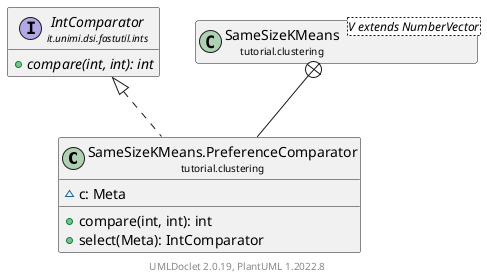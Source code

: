 @startuml
    remove .*\.(Instance|Par|Parameterizer|Factory)$
    set namespaceSeparator none
    hide empty fields
    hide empty methods

    class "<size:14>SameSizeKMeans.PreferenceComparator\n<size:10>tutorial.clustering" as tutorial.clustering.SameSizeKMeans.PreferenceComparator [[SameSizeKMeans.PreferenceComparator.html]] {
        ~c: Meta
        +compare(int, int): int
        +select(Meta): IntComparator
    }

    interface "<size:14>IntComparator\n<size:10>it.unimi.dsi.fastutil.ints" as it.unimi.dsi.fastutil.ints.IntComparator {
        {abstract} +compare(int, int): int
    }
    class "<size:14>SameSizeKMeans\n<size:10>tutorial.clustering" as tutorial.clustering.SameSizeKMeans<V extends NumberVector> [[SameSizeKMeans.html]]

    it.unimi.dsi.fastutil.ints.IntComparator <|.. tutorial.clustering.SameSizeKMeans.PreferenceComparator
    tutorial.clustering.SameSizeKMeans +-- tutorial.clustering.SameSizeKMeans.PreferenceComparator

    center footer UMLDoclet 2.0.19, PlantUML 1.2022.8
@enduml
